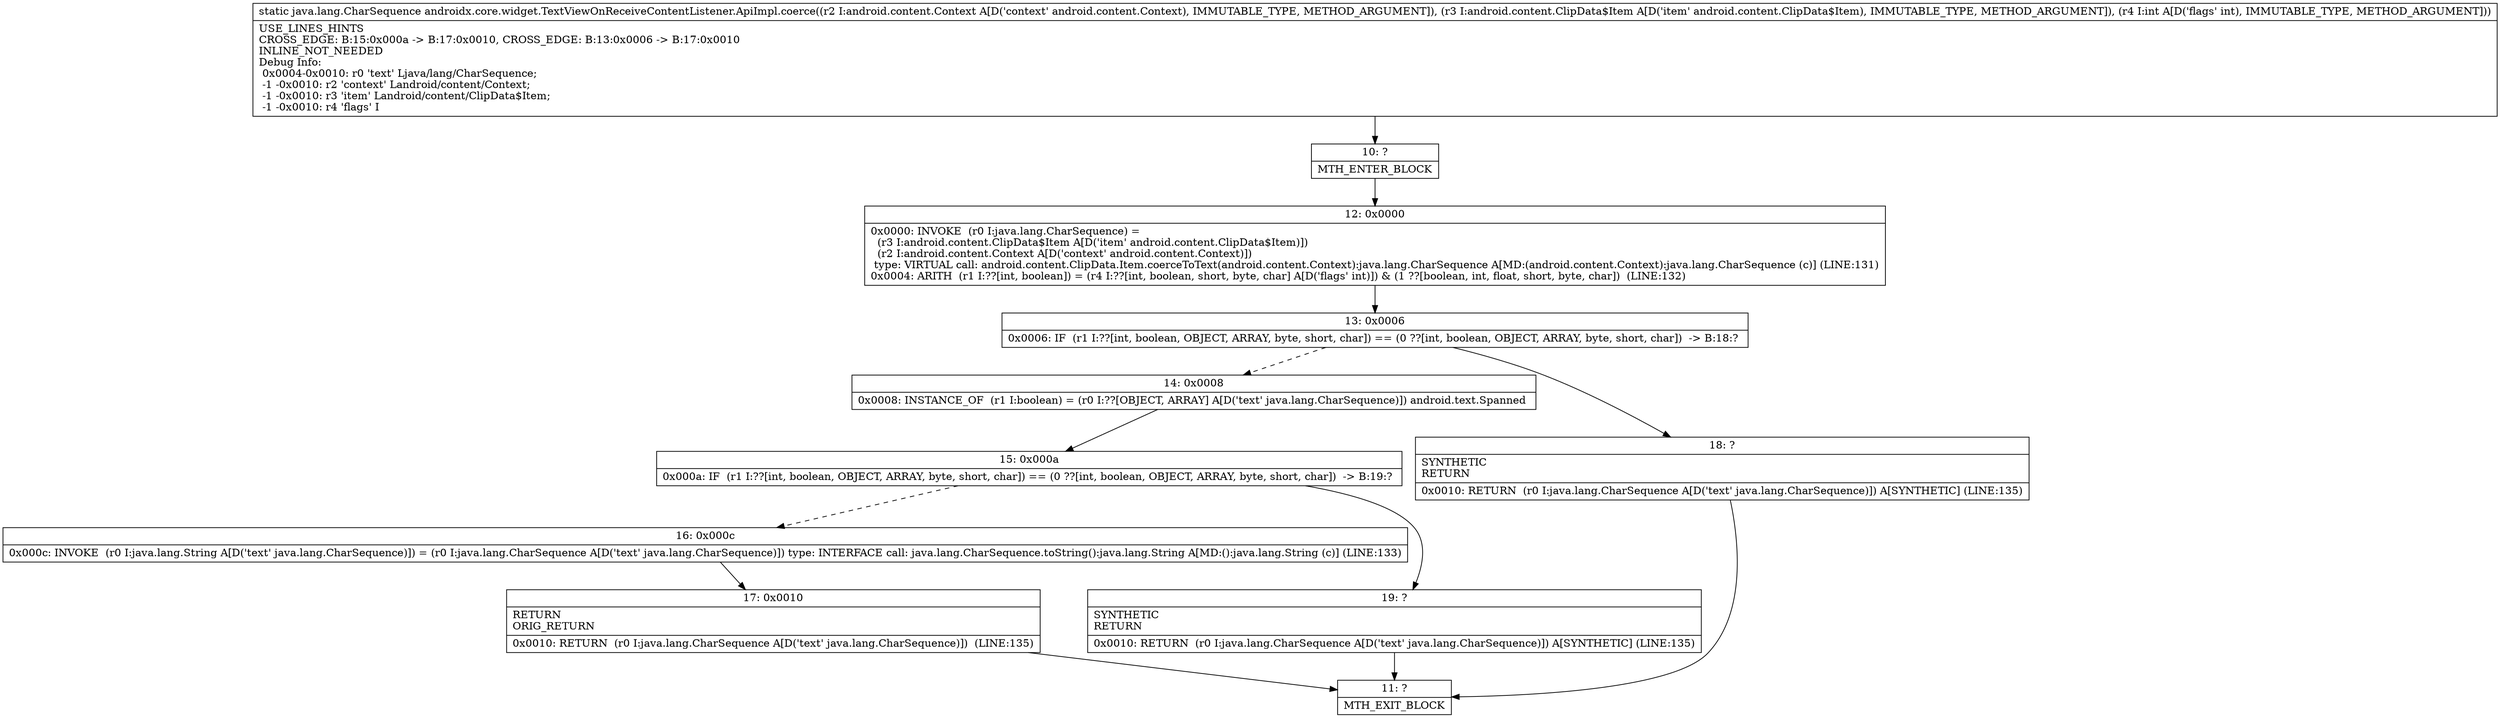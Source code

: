 digraph "CFG forandroidx.core.widget.TextViewOnReceiveContentListener.ApiImpl.coerce(Landroid\/content\/Context;Landroid\/content\/ClipData$Item;I)Ljava\/lang\/CharSequence;" {
Node_10 [shape=record,label="{10\:\ ?|MTH_ENTER_BLOCK\l}"];
Node_12 [shape=record,label="{12\:\ 0x0000|0x0000: INVOKE  (r0 I:java.lang.CharSequence) = \l  (r3 I:android.content.ClipData$Item A[D('item' android.content.ClipData$Item)])\l  (r2 I:android.content.Context A[D('context' android.content.Context)])\l type: VIRTUAL call: android.content.ClipData.Item.coerceToText(android.content.Context):java.lang.CharSequence A[MD:(android.content.Context):java.lang.CharSequence (c)] (LINE:131)\l0x0004: ARITH  (r1 I:??[int, boolean]) = (r4 I:??[int, boolean, short, byte, char] A[D('flags' int)]) & (1 ??[boolean, int, float, short, byte, char])  (LINE:132)\l}"];
Node_13 [shape=record,label="{13\:\ 0x0006|0x0006: IF  (r1 I:??[int, boolean, OBJECT, ARRAY, byte, short, char]) == (0 ??[int, boolean, OBJECT, ARRAY, byte, short, char])  \-\> B:18:? \l}"];
Node_14 [shape=record,label="{14\:\ 0x0008|0x0008: INSTANCE_OF  (r1 I:boolean) = (r0 I:??[OBJECT, ARRAY] A[D('text' java.lang.CharSequence)]) android.text.Spanned \l}"];
Node_15 [shape=record,label="{15\:\ 0x000a|0x000a: IF  (r1 I:??[int, boolean, OBJECT, ARRAY, byte, short, char]) == (0 ??[int, boolean, OBJECT, ARRAY, byte, short, char])  \-\> B:19:? \l}"];
Node_16 [shape=record,label="{16\:\ 0x000c|0x000c: INVOKE  (r0 I:java.lang.String A[D('text' java.lang.CharSequence)]) = (r0 I:java.lang.CharSequence A[D('text' java.lang.CharSequence)]) type: INTERFACE call: java.lang.CharSequence.toString():java.lang.String A[MD:():java.lang.String (c)] (LINE:133)\l}"];
Node_17 [shape=record,label="{17\:\ 0x0010|RETURN\lORIG_RETURN\l|0x0010: RETURN  (r0 I:java.lang.CharSequence A[D('text' java.lang.CharSequence)])  (LINE:135)\l}"];
Node_11 [shape=record,label="{11\:\ ?|MTH_EXIT_BLOCK\l}"];
Node_19 [shape=record,label="{19\:\ ?|SYNTHETIC\lRETURN\l|0x0010: RETURN  (r0 I:java.lang.CharSequence A[D('text' java.lang.CharSequence)]) A[SYNTHETIC] (LINE:135)\l}"];
Node_18 [shape=record,label="{18\:\ ?|SYNTHETIC\lRETURN\l|0x0010: RETURN  (r0 I:java.lang.CharSequence A[D('text' java.lang.CharSequence)]) A[SYNTHETIC] (LINE:135)\l}"];
MethodNode[shape=record,label="{static java.lang.CharSequence androidx.core.widget.TextViewOnReceiveContentListener.ApiImpl.coerce((r2 I:android.content.Context A[D('context' android.content.Context), IMMUTABLE_TYPE, METHOD_ARGUMENT]), (r3 I:android.content.ClipData$Item A[D('item' android.content.ClipData$Item), IMMUTABLE_TYPE, METHOD_ARGUMENT]), (r4 I:int A[D('flags' int), IMMUTABLE_TYPE, METHOD_ARGUMENT]))  | USE_LINES_HINTS\lCROSS_EDGE: B:15:0x000a \-\> B:17:0x0010, CROSS_EDGE: B:13:0x0006 \-\> B:17:0x0010\lINLINE_NOT_NEEDED\lDebug Info:\l  0x0004\-0x0010: r0 'text' Ljava\/lang\/CharSequence;\l  \-1 \-0x0010: r2 'context' Landroid\/content\/Context;\l  \-1 \-0x0010: r3 'item' Landroid\/content\/ClipData$Item;\l  \-1 \-0x0010: r4 'flags' I\l}"];
MethodNode -> Node_10;Node_10 -> Node_12;
Node_12 -> Node_13;
Node_13 -> Node_14[style=dashed];
Node_13 -> Node_18;
Node_14 -> Node_15;
Node_15 -> Node_16[style=dashed];
Node_15 -> Node_19;
Node_16 -> Node_17;
Node_17 -> Node_11;
Node_19 -> Node_11;
Node_18 -> Node_11;
}

